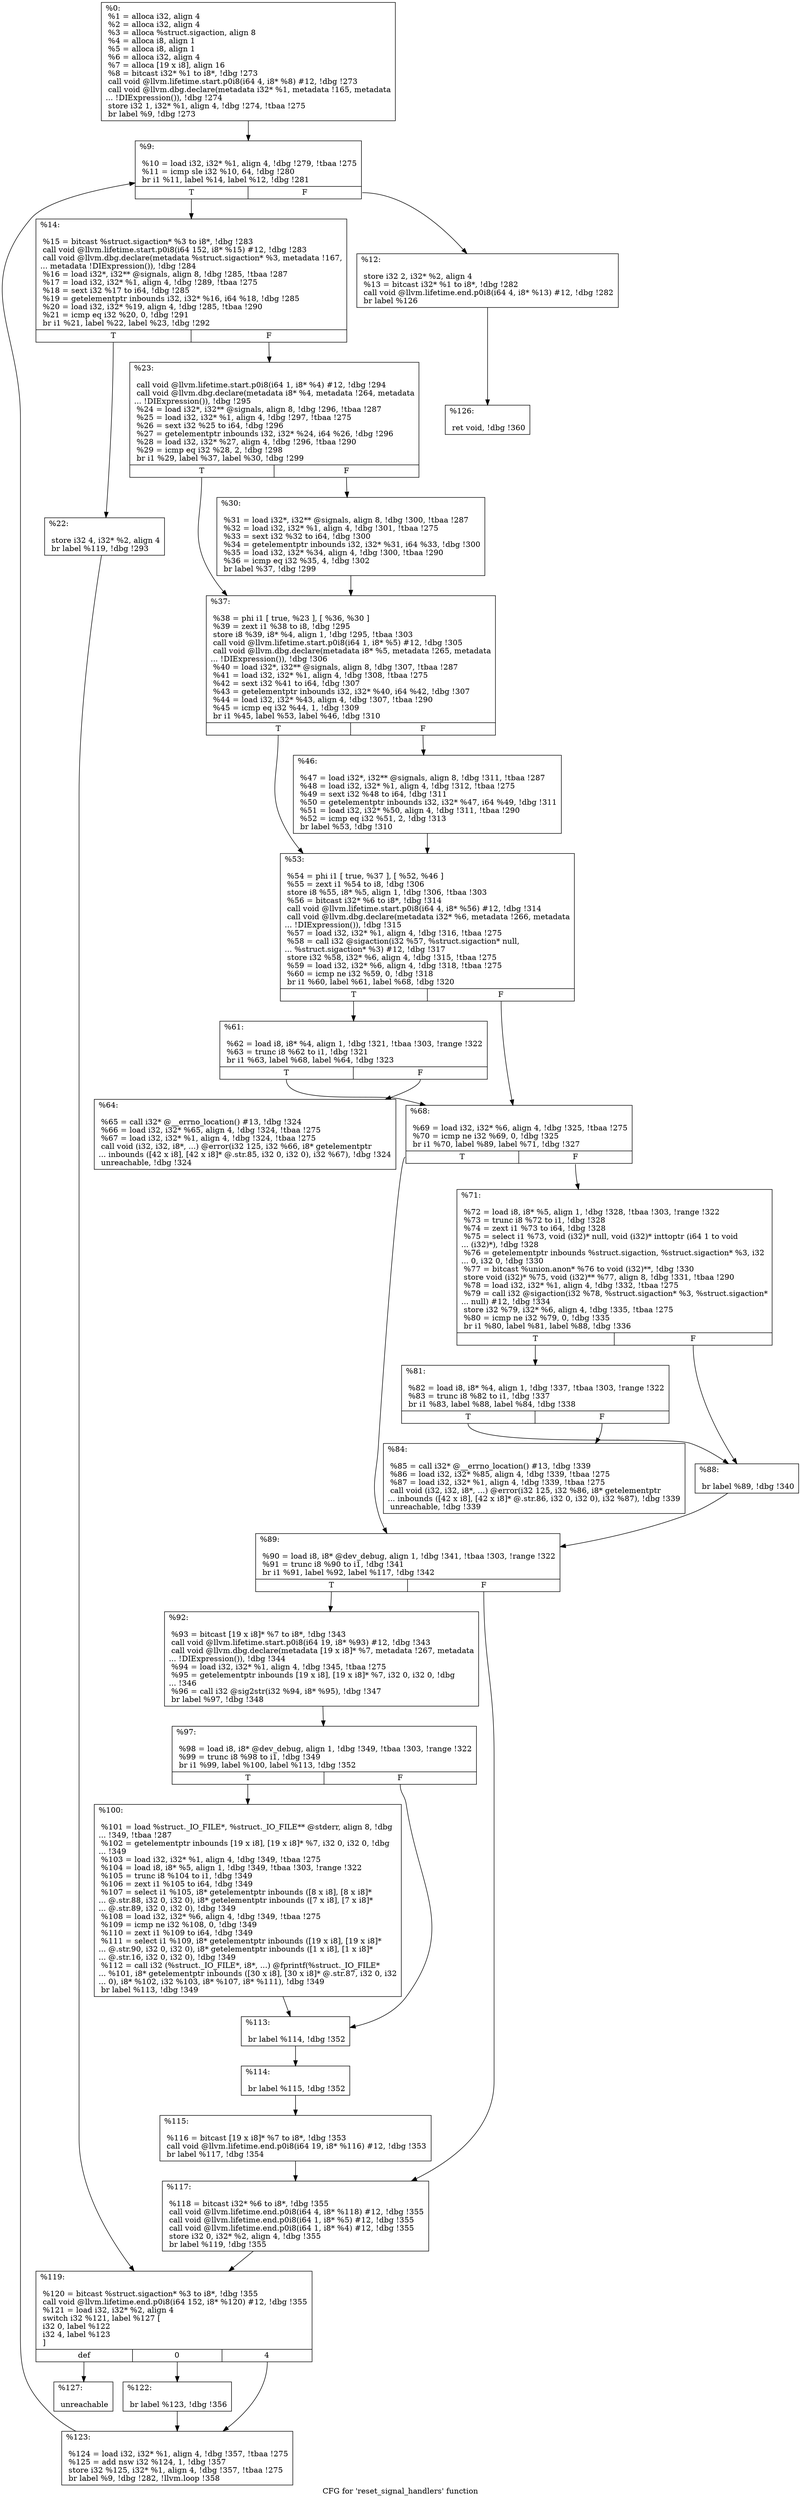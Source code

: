 digraph "CFG for 'reset_signal_handlers' function" {
	label="CFG for 'reset_signal_handlers' function";

	Node0x214fff0 [shape=record,label="{%0:\l  %1 = alloca i32, align 4\l  %2 = alloca i32, align 4\l  %3 = alloca %struct.sigaction, align 8\l  %4 = alloca i8, align 1\l  %5 = alloca i8, align 1\l  %6 = alloca i32, align 4\l  %7 = alloca [19 x i8], align 16\l  %8 = bitcast i32* %1 to i8*, !dbg !273\l  call void @llvm.lifetime.start.p0i8(i64 4, i8* %8) #12, !dbg !273\l  call void @llvm.dbg.declare(metadata i32* %1, metadata !165, metadata\l... !DIExpression()), !dbg !274\l  store i32 1, i32* %1, align 4, !dbg !274, !tbaa !275\l  br label %9, !dbg !273\l}"];
	Node0x214fff0 -> Node0x2151e80;
	Node0x2151e80 [shape=record,label="{%9:\l\l  %10 = load i32, i32* %1, align 4, !dbg !279, !tbaa !275\l  %11 = icmp sle i32 %10, 64, !dbg !280\l  br i1 %11, label %14, label %12, !dbg !281\l|{<s0>T|<s1>F}}"];
	Node0x2151e80:s0 -> Node0x2151f20;
	Node0x2151e80:s1 -> Node0x2151ed0;
	Node0x2151ed0 [shape=record,label="{%12:\l\l  store i32 2, i32* %2, align 4\l  %13 = bitcast i32* %1 to i8*, !dbg !282\l  call void @llvm.lifetime.end.p0i8(i64 4, i8* %13) #12, !dbg !282\l  br label %126\l}"];
	Node0x2151ed0 -> Node0x21526f0;
	Node0x2151f20 [shape=record,label="{%14:\l\l  %15 = bitcast %struct.sigaction* %3 to i8*, !dbg !283\l  call void @llvm.lifetime.start.p0i8(i64 152, i8* %15) #12, !dbg !283\l  call void @llvm.dbg.declare(metadata %struct.sigaction* %3, metadata !167,\l... metadata !DIExpression()), !dbg !284\l  %16 = load i32*, i32** @signals, align 8, !dbg !285, !tbaa !287\l  %17 = load i32, i32* %1, align 4, !dbg !289, !tbaa !275\l  %18 = sext i32 %17 to i64, !dbg !285\l  %19 = getelementptr inbounds i32, i32* %16, i64 %18, !dbg !285\l  %20 = load i32, i32* %19, align 4, !dbg !285, !tbaa !290\l  %21 = icmp eq i32 %20, 0, !dbg !291\l  br i1 %21, label %22, label %23, !dbg !292\l|{<s0>T|<s1>F}}"];
	Node0x2151f20:s0 -> Node0x2151f70;
	Node0x2151f20:s1 -> Node0x2151fc0;
	Node0x2151f70 [shape=record,label="{%22:\l\l  store i32 4, i32* %2, align 4\l  br label %119, !dbg !293\l}"];
	Node0x2151f70 -> Node0x2152600;
	Node0x2151fc0 [shape=record,label="{%23:\l\l  call void @llvm.lifetime.start.p0i8(i64 1, i8* %4) #12, !dbg !294\l  call void @llvm.dbg.declare(metadata i8* %4, metadata !264, metadata\l... !DIExpression()), !dbg !295\l  %24 = load i32*, i32** @signals, align 8, !dbg !296, !tbaa !287\l  %25 = load i32, i32* %1, align 4, !dbg !297, !tbaa !275\l  %26 = sext i32 %25 to i64, !dbg !296\l  %27 = getelementptr inbounds i32, i32* %24, i64 %26, !dbg !296\l  %28 = load i32, i32* %27, align 4, !dbg !296, !tbaa !290\l  %29 = icmp eq i32 %28, 2, !dbg !298\l  br i1 %29, label %37, label %30, !dbg !299\l|{<s0>T|<s1>F}}"];
	Node0x2151fc0:s0 -> Node0x2152060;
	Node0x2151fc0:s1 -> Node0x2152010;
	Node0x2152010 [shape=record,label="{%30:\l\l  %31 = load i32*, i32** @signals, align 8, !dbg !300, !tbaa !287\l  %32 = load i32, i32* %1, align 4, !dbg !301, !tbaa !275\l  %33 = sext i32 %32 to i64, !dbg !300\l  %34 = getelementptr inbounds i32, i32* %31, i64 %33, !dbg !300\l  %35 = load i32, i32* %34, align 4, !dbg !300, !tbaa !290\l  %36 = icmp eq i32 %35, 4, !dbg !302\l  br label %37, !dbg !299\l}"];
	Node0x2152010 -> Node0x2152060;
	Node0x2152060 [shape=record,label="{%37:\l\l  %38 = phi i1 [ true, %23 ], [ %36, %30 ]\l  %39 = zext i1 %38 to i8, !dbg !295\l  store i8 %39, i8* %4, align 1, !dbg !295, !tbaa !303\l  call void @llvm.lifetime.start.p0i8(i64 1, i8* %5) #12, !dbg !305\l  call void @llvm.dbg.declare(metadata i8* %5, metadata !265, metadata\l... !DIExpression()), !dbg !306\l  %40 = load i32*, i32** @signals, align 8, !dbg !307, !tbaa !287\l  %41 = load i32, i32* %1, align 4, !dbg !308, !tbaa !275\l  %42 = sext i32 %41 to i64, !dbg !307\l  %43 = getelementptr inbounds i32, i32* %40, i64 %42, !dbg !307\l  %44 = load i32, i32* %43, align 4, !dbg !307, !tbaa !290\l  %45 = icmp eq i32 %44, 1, !dbg !309\l  br i1 %45, label %53, label %46, !dbg !310\l|{<s0>T|<s1>F}}"];
	Node0x2152060:s0 -> Node0x2152100;
	Node0x2152060:s1 -> Node0x21520b0;
	Node0x21520b0 [shape=record,label="{%46:\l\l  %47 = load i32*, i32** @signals, align 8, !dbg !311, !tbaa !287\l  %48 = load i32, i32* %1, align 4, !dbg !312, !tbaa !275\l  %49 = sext i32 %48 to i64, !dbg !311\l  %50 = getelementptr inbounds i32, i32* %47, i64 %49, !dbg !311\l  %51 = load i32, i32* %50, align 4, !dbg !311, !tbaa !290\l  %52 = icmp eq i32 %51, 2, !dbg !313\l  br label %53, !dbg !310\l}"];
	Node0x21520b0 -> Node0x2152100;
	Node0x2152100 [shape=record,label="{%53:\l\l  %54 = phi i1 [ true, %37 ], [ %52, %46 ]\l  %55 = zext i1 %54 to i8, !dbg !306\l  store i8 %55, i8* %5, align 1, !dbg !306, !tbaa !303\l  %56 = bitcast i32* %6 to i8*, !dbg !314\l  call void @llvm.lifetime.start.p0i8(i64 4, i8* %56) #12, !dbg !314\l  call void @llvm.dbg.declare(metadata i32* %6, metadata !266, metadata\l... !DIExpression()), !dbg !315\l  %57 = load i32, i32* %1, align 4, !dbg !316, !tbaa !275\l  %58 = call i32 @sigaction(i32 %57, %struct.sigaction* null,\l... %struct.sigaction* %3) #12, !dbg !317\l  store i32 %58, i32* %6, align 4, !dbg !315, !tbaa !275\l  %59 = load i32, i32* %6, align 4, !dbg !318, !tbaa !275\l  %60 = icmp ne i32 %59, 0, !dbg !318\l  br i1 %60, label %61, label %68, !dbg !320\l|{<s0>T|<s1>F}}"];
	Node0x2152100:s0 -> Node0x2152150;
	Node0x2152100:s1 -> Node0x21521f0;
	Node0x2152150 [shape=record,label="{%61:\l\l  %62 = load i8, i8* %4, align 1, !dbg !321, !tbaa !303, !range !322\l  %63 = trunc i8 %62 to i1, !dbg !321\l  br i1 %63, label %68, label %64, !dbg !323\l|{<s0>T|<s1>F}}"];
	Node0x2152150:s0 -> Node0x21521f0;
	Node0x2152150:s1 -> Node0x21521a0;
	Node0x21521a0 [shape=record,label="{%64:\l\l  %65 = call i32* @__errno_location() #13, !dbg !324\l  %66 = load i32, i32* %65, align 4, !dbg !324, !tbaa !275\l  %67 = load i32, i32* %1, align 4, !dbg !324, !tbaa !275\l  call void (i32, i32, i8*, ...) @error(i32 125, i32 %66, i8* getelementptr\l... inbounds ([42 x i8], [42 x i8]* @.str.85, i32 0, i32 0), i32 %67), !dbg !324\l  unreachable, !dbg !324\l}"];
	Node0x21521f0 [shape=record,label="{%68:\l\l  %69 = load i32, i32* %6, align 4, !dbg !325, !tbaa !275\l  %70 = icmp ne i32 %69, 0, !dbg !325\l  br i1 %70, label %89, label %71, !dbg !327\l|{<s0>T|<s1>F}}"];
	Node0x21521f0:s0 -> Node0x2152380;
	Node0x21521f0:s1 -> Node0x2152240;
	Node0x2152240 [shape=record,label="{%71:\l\l  %72 = load i8, i8* %5, align 1, !dbg !328, !tbaa !303, !range !322\l  %73 = trunc i8 %72 to i1, !dbg !328\l  %74 = zext i1 %73 to i64, !dbg !328\l  %75 = select i1 %73, void (i32)* null, void (i32)* inttoptr (i64 1 to void\l... (i32)*), !dbg !328\l  %76 = getelementptr inbounds %struct.sigaction, %struct.sigaction* %3, i32\l... 0, i32 0, !dbg !330\l  %77 = bitcast %union.anon* %76 to void (i32)**, !dbg !330\l  store void (i32)* %75, void (i32)** %77, align 8, !dbg !331, !tbaa !290\l  %78 = load i32, i32* %1, align 4, !dbg !332, !tbaa !275\l  %79 = call i32 @sigaction(i32 %78, %struct.sigaction* %3, %struct.sigaction*\l... null) #12, !dbg !334\l  store i32 %79, i32* %6, align 4, !dbg !335, !tbaa !275\l  %80 = icmp ne i32 %79, 0, !dbg !335\l  br i1 %80, label %81, label %88, !dbg !336\l|{<s0>T|<s1>F}}"];
	Node0x2152240:s0 -> Node0x2152290;
	Node0x2152240:s1 -> Node0x2152330;
	Node0x2152290 [shape=record,label="{%81:\l\l  %82 = load i8, i8* %4, align 1, !dbg !337, !tbaa !303, !range !322\l  %83 = trunc i8 %82 to i1, !dbg !337\l  br i1 %83, label %88, label %84, !dbg !338\l|{<s0>T|<s1>F}}"];
	Node0x2152290:s0 -> Node0x2152330;
	Node0x2152290:s1 -> Node0x21522e0;
	Node0x21522e0 [shape=record,label="{%84:\l\l  %85 = call i32* @__errno_location() #13, !dbg !339\l  %86 = load i32, i32* %85, align 4, !dbg !339, !tbaa !275\l  %87 = load i32, i32* %1, align 4, !dbg !339, !tbaa !275\l  call void (i32, i32, i8*, ...) @error(i32 125, i32 %86, i8* getelementptr\l... inbounds ([42 x i8], [42 x i8]* @.str.86, i32 0, i32 0), i32 %87), !dbg !339\l  unreachable, !dbg !339\l}"];
	Node0x2152330 [shape=record,label="{%88:\l\l  br label %89, !dbg !340\l}"];
	Node0x2152330 -> Node0x2152380;
	Node0x2152380 [shape=record,label="{%89:\l\l  %90 = load i8, i8* @dev_debug, align 1, !dbg !341, !tbaa !303, !range !322\l  %91 = trunc i8 %90 to i1, !dbg !341\l  br i1 %91, label %92, label %117, !dbg !342\l|{<s0>T|<s1>F}}"];
	Node0x2152380:s0 -> Node0x21523d0;
	Node0x2152380:s1 -> Node0x21525b0;
	Node0x21523d0 [shape=record,label="{%92:\l\l  %93 = bitcast [19 x i8]* %7 to i8*, !dbg !343\l  call void @llvm.lifetime.start.p0i8(i64 19, i8* %93) #12, !dbg !343\l  call void @llvm.dbg.declare(metadata [19 x i8]* %7, metadata !267, metadata\l... !DIExpression()), !dbg !344\l  %94 = load i32, i32* %1, align 4, !dbg !345, !tbaa !275\l  %95 = getelementptr inbounds [19 x i8], [19 x i8]* %7, i32 0, i32 0, !dbg\l... !346\l  %96 = call i32 @sig2str(i32 %94, i8* %95), !dbg !347\l  br label %97, !dbg !348\l}"];
	Node0x21523d0 -> Node0x2152420;
	Node0x2152420 [shape=record,label="{%97:\l\l  %98 = load i8, i8* @dev_debug, align 1, !dbg !349, !tbaa !303, !range !322\l  %99 = trunc i8 %98 to i1, !dbg !349\l  br i1 %99, label %100, label %113, !dbg !352\l|{<s0>T|<s1>F}}"];
	Node0x2152420:s0 -> Node0x2152470;
	Node0x2152420:s1 -> Node0x21524c0;
	Node0x2152470 [shape=record,label="{%100:\l\l  %101 = load %struct._IO_FILE*, %struct._IO_FILE** @stderr, align 8, !dbg\l... !349, !tbaa !287\l  %102 = getelementptr inbounds [19 x i8], [19 x i8]* %7, i32 0, i32 0, !dbg\l... !349\l  %103 = load i32, i32* %1, align 4, !dbg !349, !tbaa !275\l  %104 = load i8, i8* %5, align 1, !dbg !349, !tbaa !303, !range !322\l  %105 = trunc i8 %104 to i1, !dbg !349\l  %106 = zext i1 %105 to i64, !dbg !349\l  %107 = select i1 %105, i8* getelementptr inbounds ([8 x i8], [8 x i8]*\l... @.str.88, i32 0, i32 0), i8* getelementptr inbounds ([7 x i8], [7 x i8]*\l... @.str.89, i32 0, i32 0), !dbg !349\l  %108 = load i32, i32* %6, align 4, !dbg !349, !tbaa !275\l  %109 = icmp ne i32 %108, 0, !dbg !349\l  %110 = zext i1 %109 to i64, !dbg !349\l  %111 = select i1 %109, i8* getelementptr inbounds ([19 x i8], [19 x i8]*\l... @.str.90, i32 0, i32 0), i8* getelementptr inbounds ([1 x i8], [1 x i8]*\l... @.str.16, i32 0, i32 0), !dbg !349\l  %112 = call i32 (%struct._IO_FILE*, i8*, ...) @fprintf(%struct._IO_FILE*\l... %101, i8* getelementptr inbounds ([30 x i8], [30 x i8]* @.str.87, i32 0, i32\l... 0), i8* %102, i32 %103, i8* %107, i8* %111), !dbg !349\l  br label %113, !dbg !349\l}"];
	Node0x2152470 -> Node0x21524c0;
	Node0x21524c0 [shape=record,label="{%113:\l\l  br label %114, !dbg !352\l}"];
	Node0x21524c0 -> Node0x2152510;
	Node0x2152510 [shape=record,label="{%114:\l\l  br label %115, !dbg !352\l}"];
	Node0x2152510 -> Node0x2152560;
	Node0x2152560 [shape=record,label="{%115:\l\l  %116 = bitcast [19 x i8]* %7 to i8*, !dbg !353\l  call void @llvm.lifetime.end.p0i8(i64 19, i8* %116) #12, !dbg !353\l  br label %117, !dbg !354\l}"];
	Node0x2152560 -> Node0x21525b0;
	Node0x21525b0 [shape=record,label="{%117:\l\l  %118 = bitcast i32* %6 to i8*, !dbg !355\l  call void @llvm.lifetime.end.p0i8(i64 4, i8* %118) #12, !dbg !355\l  call void @llvm.lifetime.end.p0i8(i64 1, i8* %5) #12, !dbg !355\l  call void @llvm.lifetime.end.p0i8(i64 1, i8* %4) #12, !dbg !355\l  store i32 0, i32* %2, align 4, !dbg !355\l  br label %119, !dbg !355\l}"];
	Node0x21525b0 -> Node0x2152600;
	Node0x2152600 [shape=record,label="{%119:\l\l  %120 = bitcast %struct.sigaction* %3 to i8*, !dbg !355\l  call void @llvm.lifetime.end.p0i8(i64 152, i8* %120) #12, !dbg !355\l  %121 = load i32, i32* %2, align 4\l  switch i32 %121, label %127 [\l    i32 0, label %122\l    i32 4, label %123\l  ]\l|{<s0>def|<s1>0|<s2>4}}"];
	Node0x2152600:s0 -> Node0x2152740;
	Node0x2152600:s1 -> Node0x2152650;
	Node0x2152600:s2 -> Node0x21526a0;
	Node0x2152650 [shape=record,label="{%122:\l\l  br label %123, !dbg !356\l}"];
	Node0x2152650 -> Node0x21526a0;
	Node0x21526a0 [shape=record,label="{%123:\l\l  %124 = load i32, i32* %1, align 4, !dbg !357, !tbaa !275\l  %125 = add nsw i32 %124, 1, !dbg !357\l  store i32 %125, i32* %1, align 4, !dbg !357, !tbaa !275\l  br label %9, !dbg !282, !llvm.loop !358\l}"];
	Node0x21526a0 -> Node0x2151e80;
	Node0x21526f0 [shape=record,label="{%126:\l\l  ret void, !dbg !360\l}"];
	Node0x2152740 [shape=record,label="{%127:\l\l  unreachable\l}"];
}
